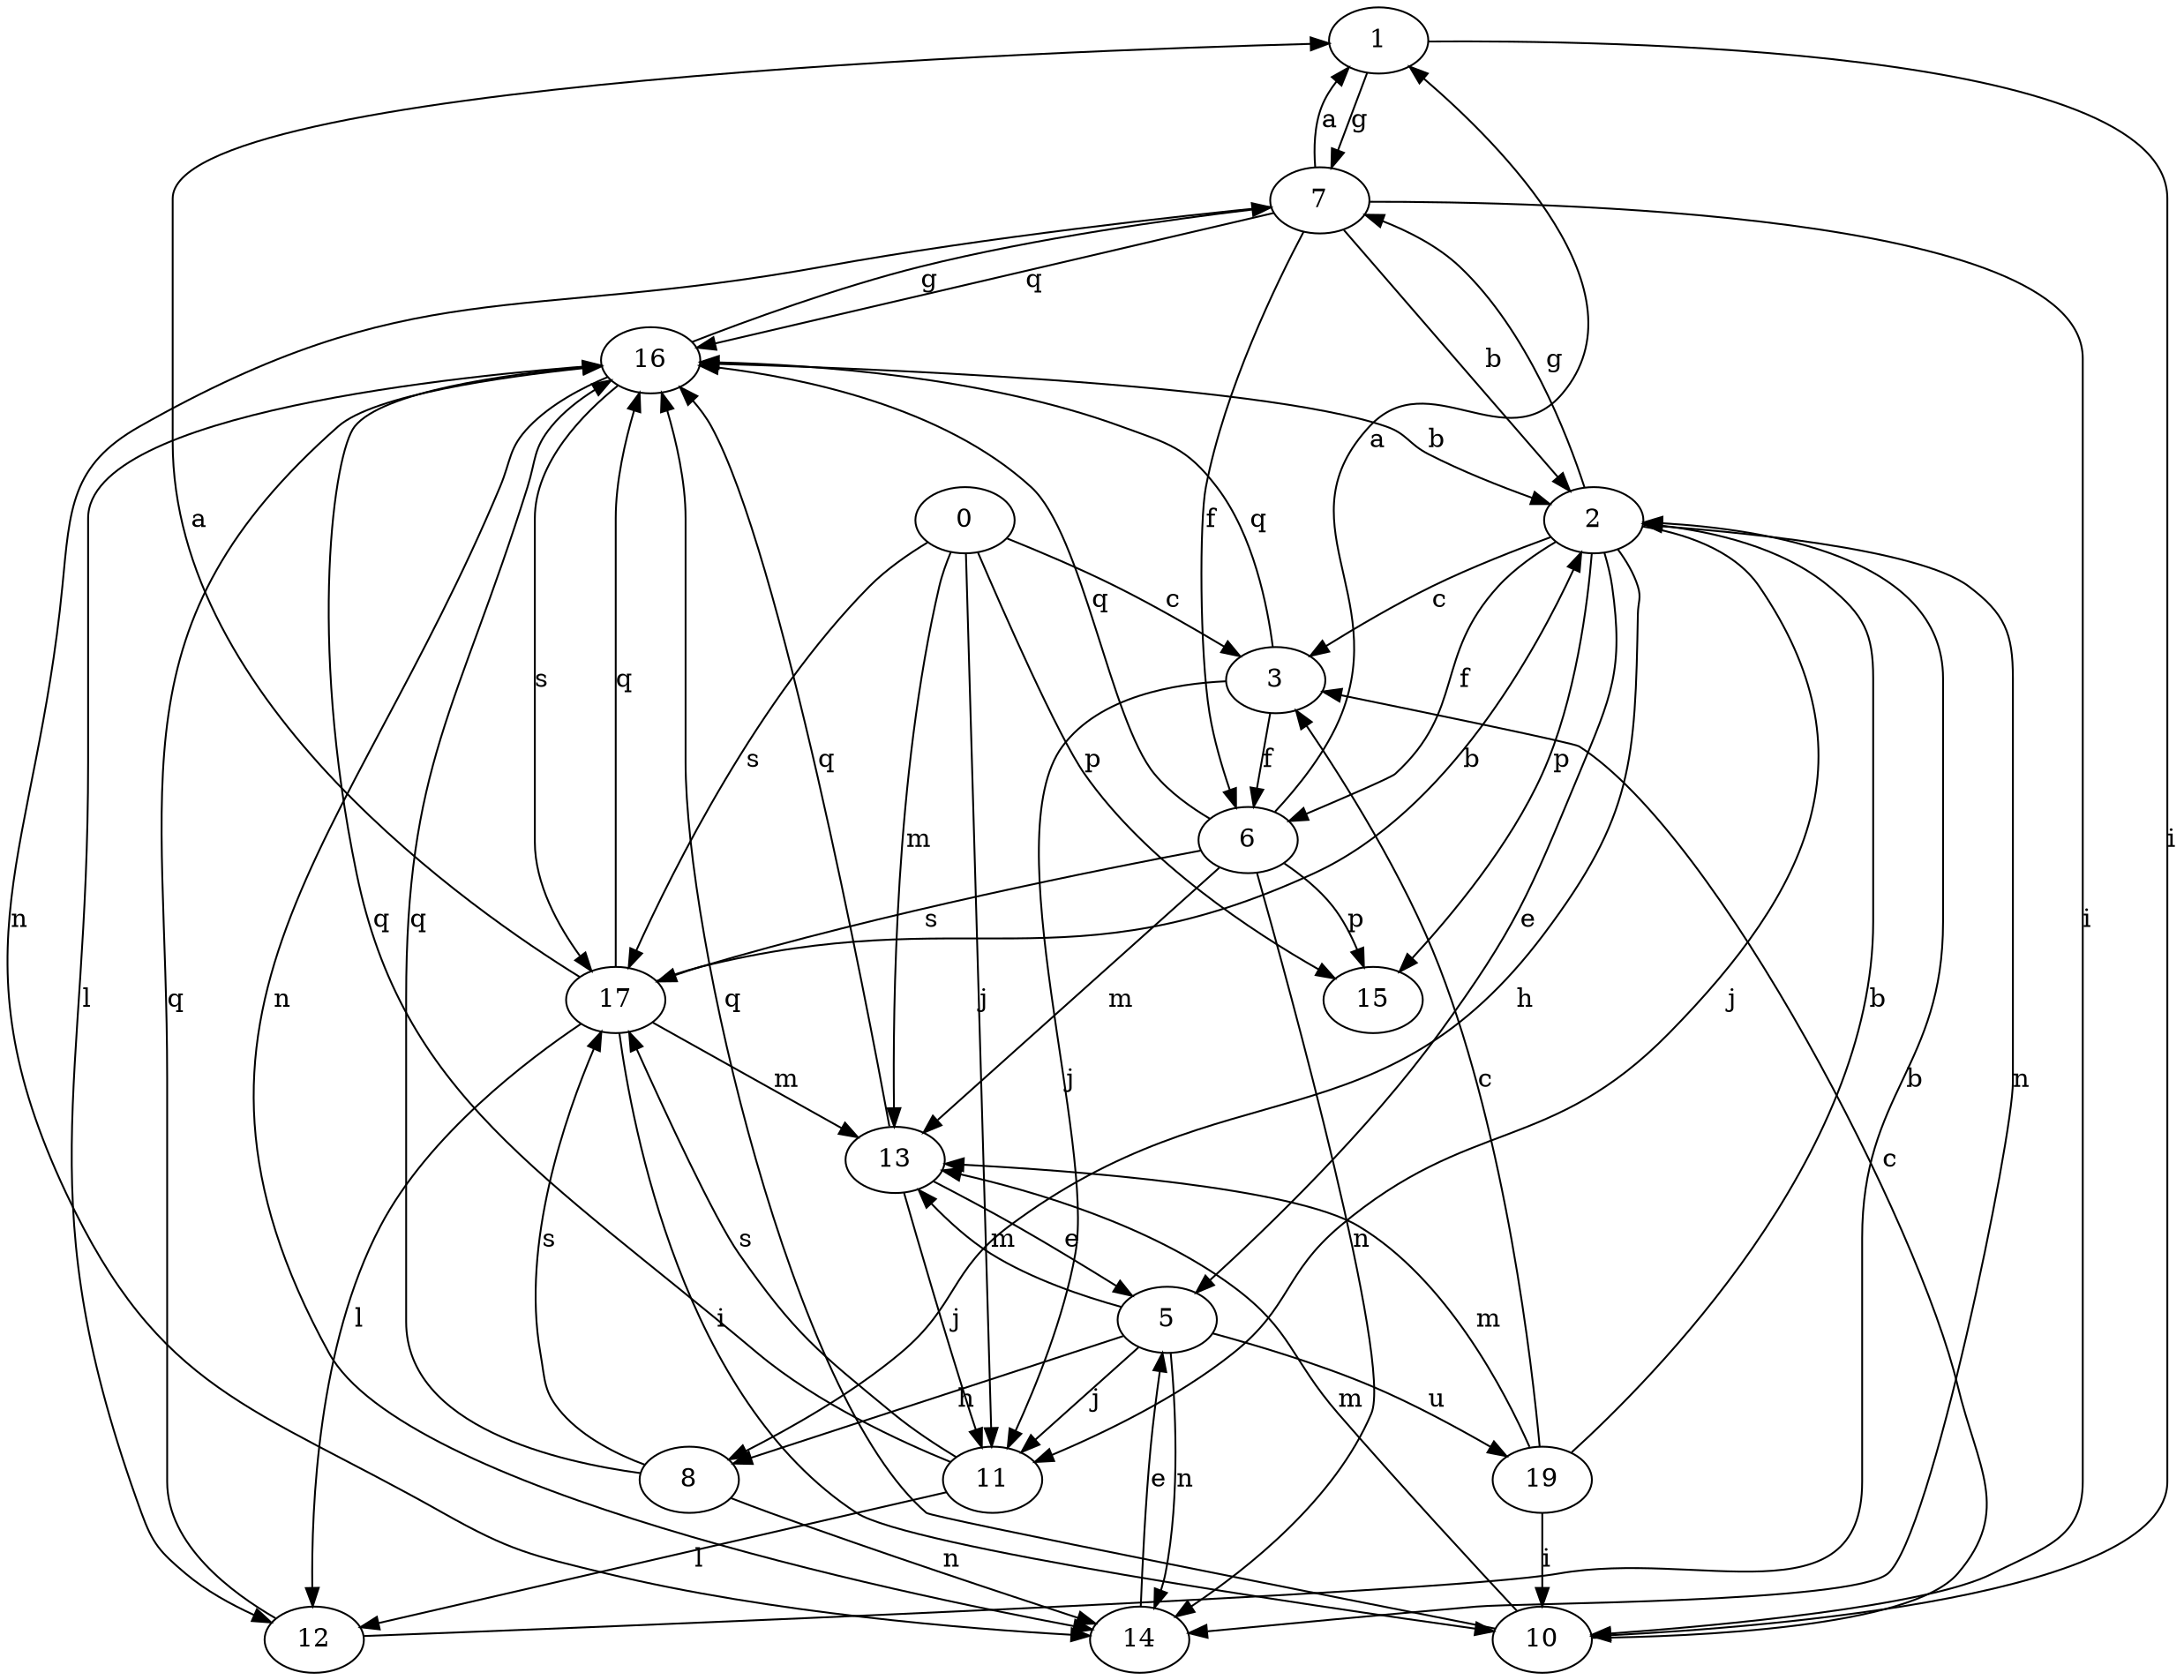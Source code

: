strict digraph  {
1;
2;
3;
5;
6;
7;
8;
0;
10;
11;
12;
13;
14;
15;
16;
17;
19;
1 -> 7  [label=g];
1 -> 10  [label=i];
2 -> 3  [label=c];
2 -> 5  [label=e];
2 -> 6  [label=f];
2 -> 7  [label=g];
2 -> 8  [label=h];
2 -> 11  [label=j];
2 -> 14  [label=n];
2 -> 15  [label=p];
3 -> 6  [label=f];
3 -> 11  [label=j];
3 -> 16  [label=q];
5 -> 8  [label=h];
5 -> 11  [label=j];
5 -> 13  [label=m];
5 -> 14  [label=n];
5 -> 19  [label=u];
6 -> 1  [label=a];
6 -> 13  [label=m];
6 -> 14  [label=n];
6 -> 15  [label=p];
6 -> 16  [label=q];
6 -> 17  [label=s];
7 -> 1  [label=a];
7 -> 2  [label=b];
7 -> 6  [label=f];
7 -> 10  [label=i];
7 -> 14  [label=n];
7 -> 16  [label=q];
8 -> 14  [label=n];
8 -> 16  [label=q];
8 -> 17  [label=s];
0 -> 3  [label=c];
0 -> 11  [label=j];
0 -> 13  [label=m];
0 -> 15  [label=p];
0 -> 17  [label=s];
10 -> 3  [label=c];
10 -> 13  [label=m];
10 -> 16  [label=q];
11 -> 12  [label=l];
11 -> 16  [label=q];
11 -> 17  [label=s];
12 -> 2  [label=b];
12 -> 16  [label=q];
13 -> 5  [label=e];
13 -> 11  [label=j];
13 -> 16  [label=q];
14 -> 5  [label=e];
16 -> 2  [label=b];
16 -> 7  [label=g];
16 -> 12  [label=l];
16 -> 14  [label=n];
16 -> 17  [label=s];
17 -> 1  [label=a];
17 -> 2  [label=b];
17 -> 10  [label=i];
17 -> 12  [label=l];
17 -> 13  [label=m];
17 -> 16  [label=q];
19 -> 2  [label=b];
19 -> 3  [label=c];
19 -> 10  [label=i];
19 -> 13  [label=m];
}
